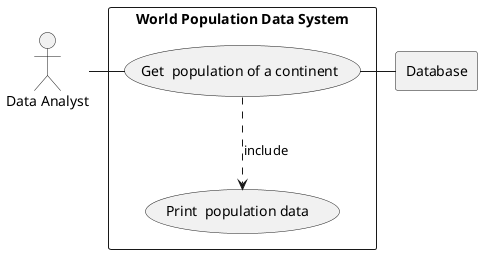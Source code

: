 @startuml

actor DA as "Data Analyst"

rectangle Database

rectangle "World Population Data System" {
    usecase UC1 as "Get  population of a continent
"

    usecase UCa as "Print  population data "

    DA - UC1
    UC1 ..> UCa : include
    UC1 - Database
}
@enduml